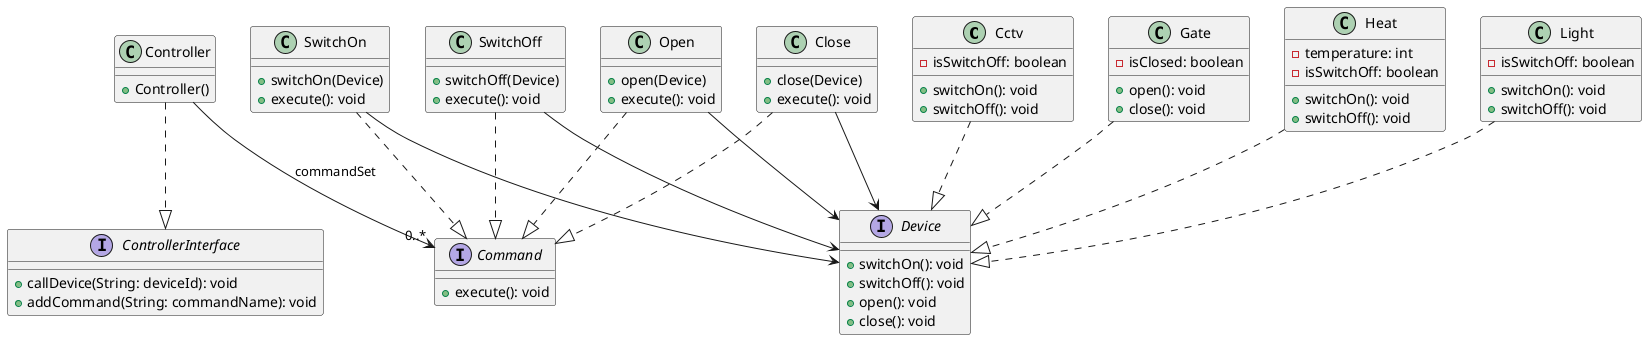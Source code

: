 @startuml registry service

' Классы

together {

    class Cctv {
        - isSwitchOff: boolean
        + switchOn(): void
        + switchOff(): void
    }

    class Gate {
        - isClosed: boolean
        + open(): void
        + close(): void
    }

    class Heat {
        - temperature: int
        - isSwitchOff: boolean
        + switchOn(): void
        + switchOff(): void
    }

    class Light {
        - isSwitchOff: boolean
        + switchOn(): void
        + switchOff(): void
    }

}

together {

    class SwitchOn {
        + switchOn(Device)
        + execute(): void
    }

    class SwitchOff {
        + switchOff(Device)
        + execute(): void
    }

    class Open {
        + open(Device)
        + execute(): void
    }

    class Close {
        + close(Device)
        + execute(): void
    }

}

class Controller {
    + Controller()
}

interface Device {
    + switchOn(): void
    + switchOff(): void
    + open(): void
    + close(): void
}

interface Command {
    + execute(): void
}

interface ControllerInterface {
    + callDevice(String: deviceId): void
    + addCommand(String: commandName): void
}

' Взаимосвязи между классами

Cctv    ..|>    Device
Gate    ..|>    Device
Heat    ..|>    Device
Light   ..|>    Device

SwitchOn    -->    Device
SwitchOff   -->    Device
Open        -->    Device
Close       -->    Device

SwitchOn    ..|>    Command
SwitchOff   ..|>    Command
Open        ..|>    Command
Close       ..|>    Command

Controller  --> "0..*" Command: commandSet

Controller  ..|>    ControllerInterface

@enduml